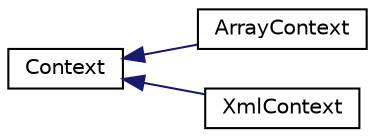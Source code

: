 digraph "Graphical Class Hierarchy"
{
  edge [fontname="Helvetica",fontsize="10",labelfontname="Helvetica",labelfontsize="10"];
  node [fontname="Helvetica",fontsize="10",shape=record];
  rankdir="LR";
  Node1 [label="Context",height=0.2,width=0.4,color="black", fillcolor="white", style="filled",URL="$interface_context.html"];
  Node1 -> Node2 [dir="back",color="midnightblue",fontsize="10",style="solid",fontname="Helvetica"];
  Node2 [label="ArrayContext",height=0.2,width=0.4,color="black", fillcolor="white", style="filled",URL="$class_array_context.html"];
  Node1 -> Node3 [dir="back",color="midnightblue",fontsize="10",style="solid",fontname="Helvetica"];
  Node3 [label="XmlContext",height=0.2,width=0.4,color="black", fillcolor="white", style="filled",URL="$class_xml_context.html"];
}
